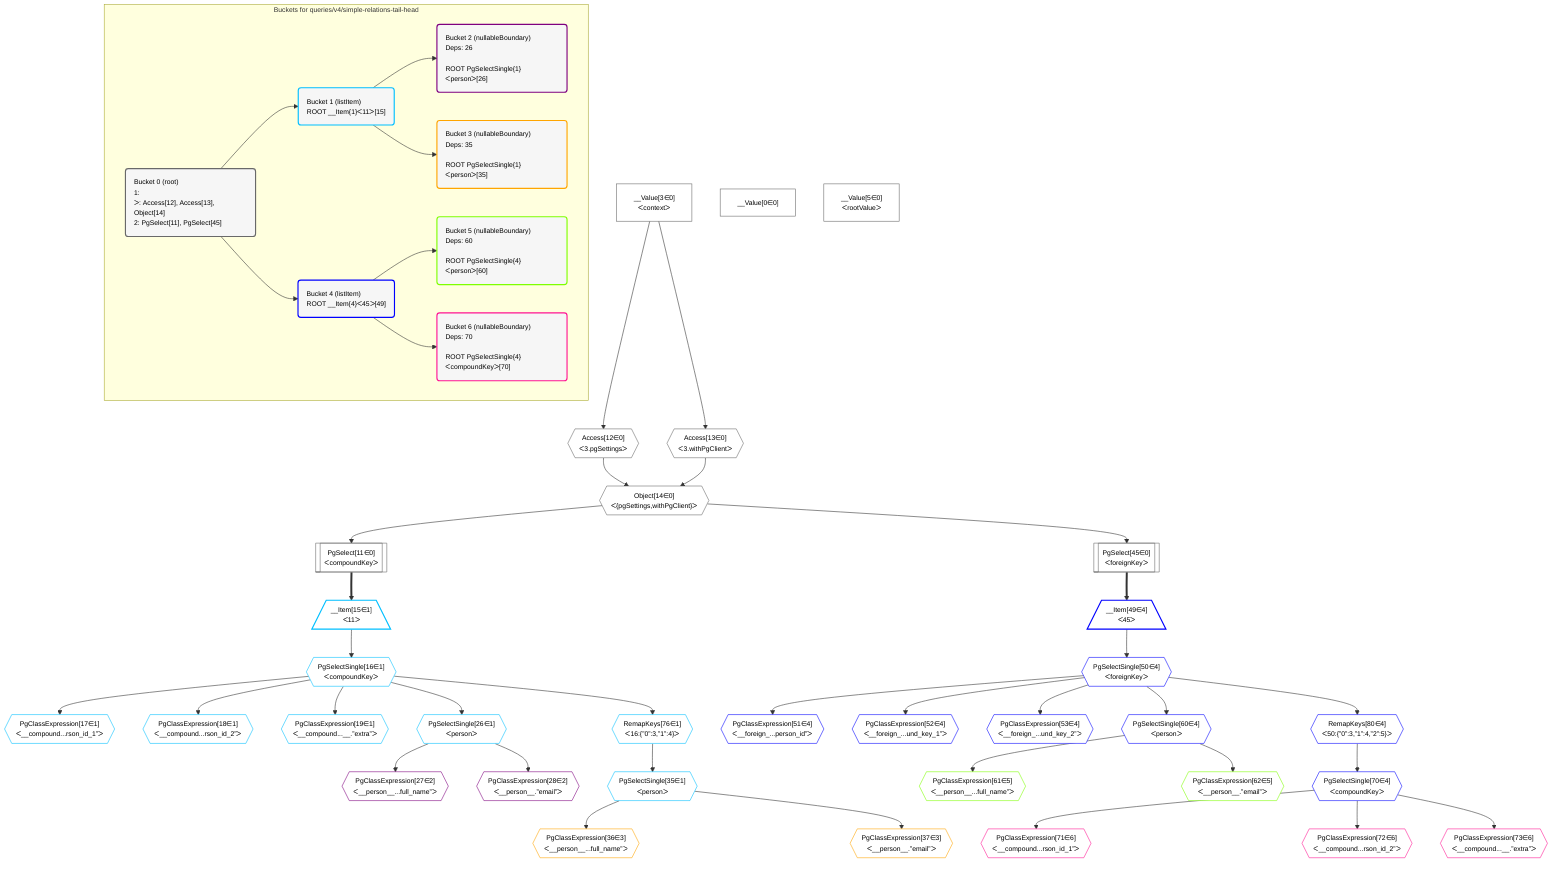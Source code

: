 %%{init: {'themeVariables': { 'fontSize': '12px'}}}%%
graph TD
    classDef path fill:#eee,stroke:#000,color:#000
    classDef plan fill:#fff,stroke-width:1px,color:#000
    classDef itemplan fill:#fff,stroke-width:2px,color:#000
    classDef unbatchedplan fill:#dff,stroke-width:1px,color:#000
    classDef sideeffectplan fill:#fcc,stroke-width:2px,color:#000
    classDef bucket fill:#f6f6f6,color:#000,stroke-width:2px,text-align:left


    %% plan dependencies
    Object14{{"Object[14∈0]<br />ᐸ{pgSettings,withPgClient}ᐳ"}}:::plan
    Access12{{"Access[12∈0]<br />ᐸ3.pgSettingsᐳ"}}:::plan
    Access13{{"Access[13∈0]<br />ᐸ3.withPgClientᐳ"}}:::plan
    Access12 & Access13 --> Object14
    __Value3["__Value[3∈0]<br />ᐸcontextᐳ"]:::plan
    __Value3 --> Access12
    __Value3 --> Access13
    PgSelect11[["PgSelect[11∈0]<br />ᐸcompoundKeyᐳ"]]:::plan
    Object14 --> PgSelect11
    PgSelect45[["PgSelect[45∈0]<br />ᐸforeignKeyᐳ"]]:::plan
    Object14 --> PgSelect45
    __Value0["__Value[0∈0]"]:::plan
    __Value5["__Value[5∈0]<br />ᐸrootValueᐳ"]:::plan
    __Item49[/"__Item[49∈4]<br />ᐸ45ᐳ"\]:::itemplan
    PgSelect45 ==> __Item49
    PgSelectSingle50{{"PgSelectSingle[50∈4]<br />ᐸforeignKeyᐳ"}}:::plan
    __Item49 --> PgSelectSingle50
    PgClassExpression51{{"PgClassExpression[51∈4]<br />ᐸ__foreign_...person_id”ᐳ"}}:::plan
    PgSelectSingle50 --> PgClassExpression51
    PgClassExpression52{{"PgClassExpression[52∈4]<br />ᐸ__foreign_...und_key_1”ᐳ"}}:::plan
    PgSelectSingle50 --> PgClassExpression52
    PgClassExpression53{{"PgClassExpression[53∈4]<br />ᐸ__foreign_...und_key_2”ᐳ"}}:::plan
    PgSelectSingle50 --> PgClassExpression53
    PgSelectSingle60{{"PgSelectSingle[60∈4]<br />ᐸpersonᐳ"}}:::plan
    PgSelectSingle50 --> PgSelectSingle60
    RemapKeys80{{"RemapKeys[80∈4]<br />ᐸ50:{”0”:3,”1”:4,”2”:5}ᐳ"}}:::plan
    PgSelectSingle50 --> RemapKeys80
    PgSelectSingle70{{"PgSelectSingle[70∈4]<br />ᐸcompoundKeyᐳ"}}:::plan
    RemapKeys80 --> PgSelectSingle70
    __Item15[/"__Item[15∈1]<br />ᐸ11ᐳ"\]:::itemplan
    PgSelect11 ==> __Item15
    PgSelectSingle16{{"PgSelectSingle[16∈1]<br />ᐸcompoundKeyᐳ"}}:::plan
    __Item15 --> PgSelectSingle16
    PgClassExpression17{{"PgClassExpression[17∈1]<br />ᐸ__compound...rson_id_1”ᐳ"}}:::plan
    PgSelectSingle16 --> PgClassExpression17
    PgClassExpression18{{"PgClassExpression[18∈1]<br />ᐸ__compound...rson_id_2”ᐳ"}}:::plan
    PgSelectSingle16 --> PgClassExpression18
    PgClassExpression19{{"PgClassExpression[19∈1]<br />ᐸ__compound...__.”extra”ᐳ"}}:::plan
    PgSelectSingle16 --> PgClassExpression19
    PgSelectSingle26{{"PgSelectSingle[26∈1]<br />ᐸpersonᐳ"}}:::plan
    PgSelectSingle16 --> PgSelectSingle26
    RemapKeys76{{"RemapKeys[76∈1]<br />ᐸ16:{”0”:3,”1”:4}ᐳ"}}:::plan
    PgSelectSingle16 --> RemapKeys76
    PgSelectSingle35{{"PgSelectSingle[35∈1]<br />ᐸpersonᐳ"}}:::plan
    RemapKeys76 --> PgSelectSingle35
    PgClassExpression36{{"PgClassExpression[36∈3]<br />ᐸ__person__...full_name”ᐳ"}}:::plan
    PgSelectSingle35 --> PgClassExpression36
    PgClassExpression37{{"PgClassExpression[37∈3]<br />ᐸ__person__.”email”ᐳ"}}:::plan
    PgSelectSingle35 --> PgClassExpression37
    PgClassExpression71{{"PgClassExpression[71∈6]<br />ᐸ__compound...rson_id_1”ᐳ"}}:::plan
    PgSelectSingle70 --> PgClassExpression71
    PgClassExpression72{{"PgClassExpression[72∈6]<br />ᐸ__compound...rson_id_2”ᐳ"}}:::plan
    PgSelectSingle70 --> PgClassExpression72
    PgClassExpression73{{"PgClassExpression[73∈6]<br />ᐸ__compound...__.”extra”ᐳ"}}:::plan
    PgSelectSingle70 --> PgClassExpression73
    PgClassExpression27{{"PgClassExpression[27∈2]<br />ᐸ__person__...full_name”ᐳ"}}:::plan
    PgSelectSingle26 --> PgClassExpression27
    PgClassExpression28{{"PgClassExpression[28∈2]<br />ᐸ__person__.”email”ᐳ"}}:::plan
    PgSelectSingle26 --> PgClassExpression28
    PgClassExpression61{{"PgClassExpression[61∈5]<br />ᐸ__person__...full_name”ᐳ"}}:::plan
    PgSelectSingle60 --> PgClassExpression61
    PgClassExpression62{{"PgClassExpression[62∈5]<br />ᐸ__person__.”email”ᐳ"}}:::plan
    PgSelectSingle60 --> PgClassExpression62

    %% define steps

    subgraph "Buckets for queries/v4/simple-relations-tail-head"
    Bucket0("Bucket 0 (root)<br />1: <br />ᐳ: Access[12], Access[13], Object[14]<br />2: PgSelect[11], PgSelect[45]"):::bucket
    classDef bucket0 stroke:#696969
    class Bucket0,__Value0,__Value3,__Value5,PgSelect11,Access12,Access13,Object14,PgSelect45 bucket0
    Bucket1("Bucket 1 (listItem)<br />ROOT __Item{1}ᐸ11ᐳ[15]"):::bucket
    classDef bucket1 stroke:#00bfff
    class Bucket1,__Item15,PgSelectSingle16,PgClassExpression17,PgClassExpression18,PgClassExpression19,PgSelectSingle26,PgSelectSingle35,RemapKeys76 bucket1
    Bucket2("Bucket 2 (nullableBoundary)<br />Deps: 26<br /><br />ROOT PgSelectSingle{1}ᐸpersonᐳ[26]"):::bucket
    classDef bucket2 stroke:#7f007f
    class Bucket2,PgClassExpression27,PgClassExpression28 bucket2
    Bucket3("Bucket 3 (nullableBoundary)<br />Deps: 35<br /><br />ROOT PgSelectSingle{1}ᐸpersonᐳ[35]"):::bucket
    classDef bucket3 stroke:#ffa500
    class Bucket3,PgClassExpression36,PgClassExpression37 bucket3
    Bucket4("Bucket 4 (listItem)<br />ROOT __Item{4}ᐸ45ᐳ[49]"):::bucket
    classDef bucket4 stroke:#0000ff
    class Bucket4,__Item49,PgSelectSingle50,PgClassExpression51,PgClassExpression52,PgClassExpression53,PgSelectSingle60,PgSelectSingle70,RemapKeys80 bucket4
    Bucket5("Bucket 5 (nullableBoundary)<br />Deps: 60<br /><br />ROOT PgSelectSingle{4}ᐸpersonᐳ[60]"):::bucket
    classDef bucket5 stroke:#7fff00
    class Bucket5,PgClassExpression61,PgClassExpression62 bucket5
    Bucket6("Bucket 6 (nullableBoundary)<br />Deps: 70<br /><br />ROOT PgSelectSingle{4}ᐸcompoundKeyᐳ[70]"):::bucket
    classDef bucket6 stroke:#ff1493
    class Bucket6,PgClassExpression71,PgClassExpression72,PgClassExpression73 bucket6
    Bucket0 --> Bucket1 & Bucket4
    Bucket1 --> Bucket2 & Bucket3
    Bucket4 --> Bucket5 & Bucket6
    end